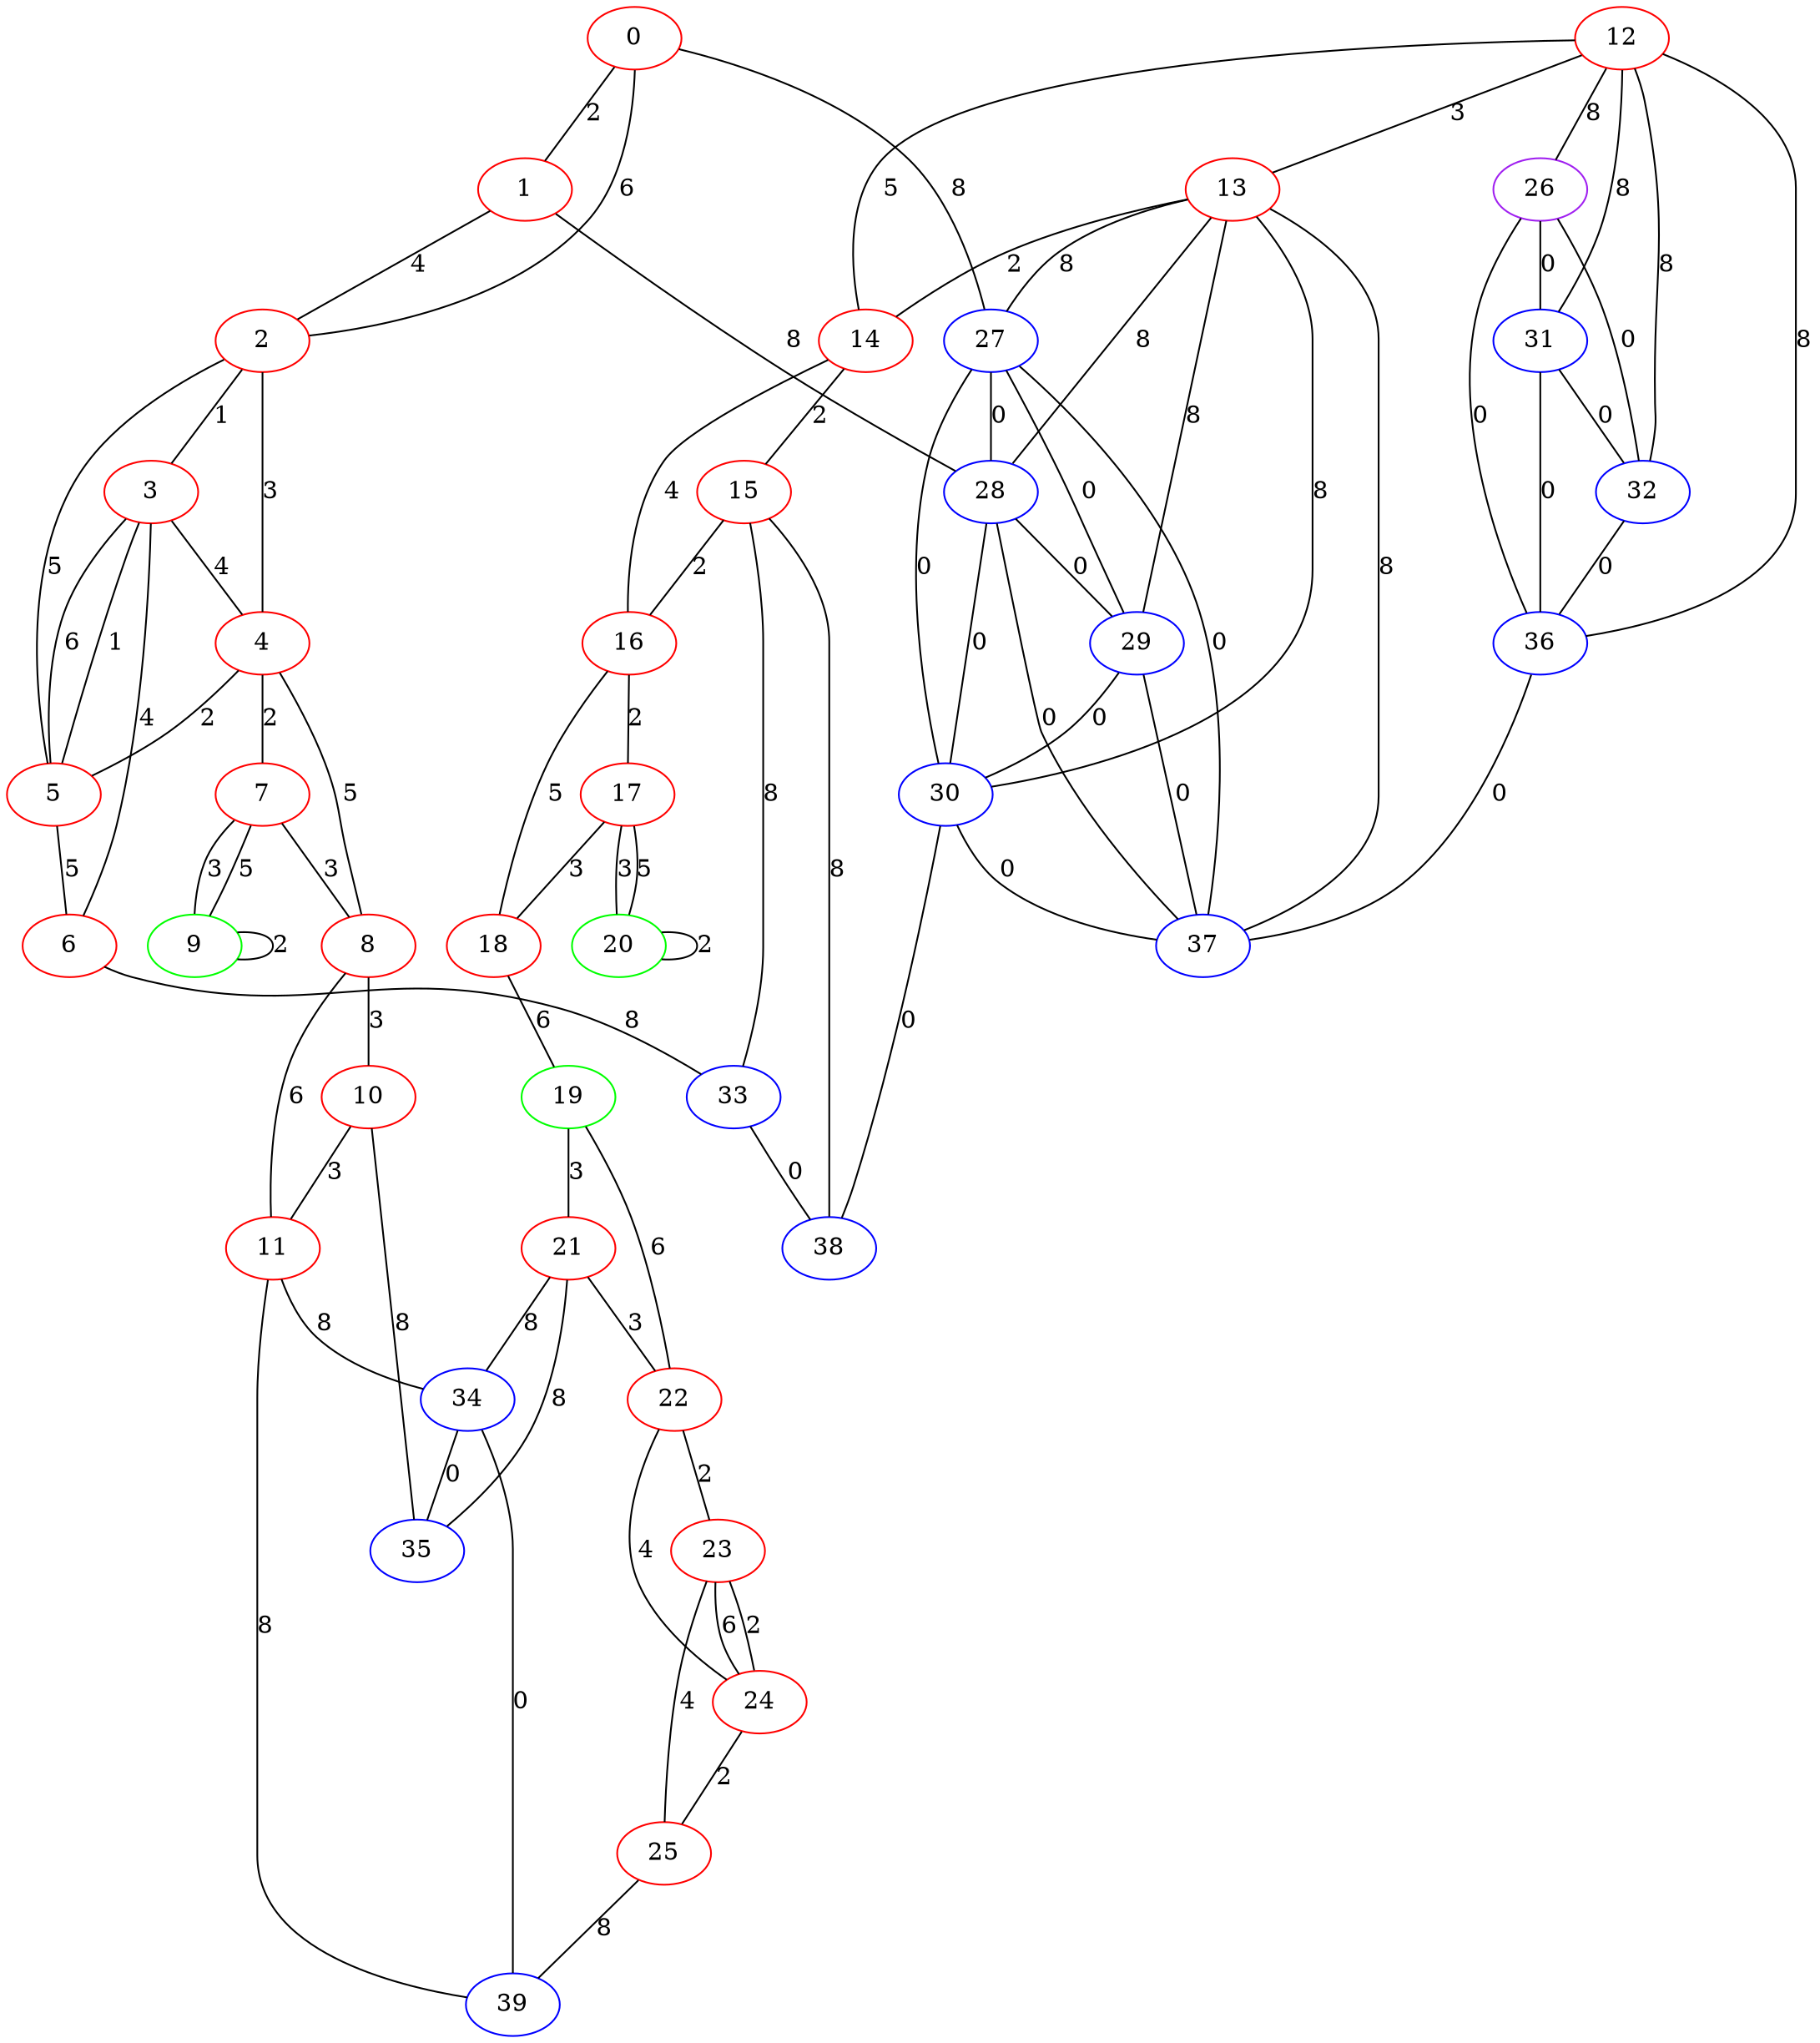 graph "" {
0 [color=red, weight=1];
1 [color=red, weight=1];
2 [color=red, weight=1];
3 [color=red, weight=1];
4 [color=red, weight=1];
5 [color=red, weight=1];
6 [color=red, weight=1];
7 [color=red, weight=1];
8 [color=red, weight=1];
9 [color=green, weight=2];
10 [color=red, weight=1];
11 [color=red, weight=1];
12 [color=red, weight=1];
13 [color=red, weight=1];
14 [color=red, weight=1];
15 [color=red, weight=1];
16 [color=red, weight=1];
17 [color=red, weight=1];
18 [color=red, weight=1];
19 [color=green, weight=2];
20 [color=green, weight=2];
21 [color=red, weight=1];
22 [color=red, weight=1];
23 [color=red, weight=1];
24 [color=red, weight=1];
25 [color=red, weight=1];
26 [color=purple, weight=4];
27 [color=blue, weight=3];
28 [color=blue, weight=3];
29 [color=blue, weight=3];
30 [color=blue, weight=3];
31 [color=blue, weight=3];
32 [color=blue, weight=3];
33 [color=blue, weight=3];
34 [color=blue, weight=3];
35 [color=blue, weight=3];
36 [color=blue, weight=3];
37 [color=blue, weight=3];
38 [color=blue, weight=3];
39 [color=blue, weight=3];
0 -- 1  [key=0, label=2];
0 -- 2  [key=0, label=6];
0 -- 27  [key=0, label=8];
1 -- 2  [key=0, label=4];
1 -- 28  [key=0, label=8];
2 -- 3  [key=0, label=1];
2 -- 4  [key=0, label=3];
2 -- 5  [key=0, label=5];
3 -- 4  [key=0, label=4];
3 -- 5  [key=0, label=1];
3 -- 5  [key=1, label=6];
3 -- 6  [key=0, label=4];
4 -- 8  [key=0, label=5];
4 -- 5  [key=0, label=2];
4 -- 7  [key=0, label=2];
5 -- 6  [key=0, label=5];
6 -- 33  [key=0, label=8];
7 -- 8  [key=0, label=3];
7 -- 9  [key=0, label=5];
7 -- 9  [key=1, label=3];
8 -- 10  [key=0, label=3];
8 -- 11  [key=0, label=6];
9 -- 9  [key=0, label=2];
10 -- 35  [key=0, label=8];
10 -- 11  [key=0, label=3];
11 -- 34  [key=0, label=8];
11 -- 39  [key=0, label=8];
12 -- 32  [key=0, label=8];
12 -- 36  [key=0, label=8];
12 -- 13  [key=0, label=3];
12 -- 14  [key=0, label=5];
12 -- 26  [key=0, label=8];
12 -- 31  [key=0, label=8];
13 -- 37  [key=0, label=8];
13 -- 14  [key=0, label=2];
13 -- 27  [key=0, label=8];
13 -- 28  [key=0, label=8];
13 -- 29  [key=0, label=8];
13 -- 30  [key=0, label=8];
14 -- 16  [key=0, label=4];
14 -- 15  [key=0, label=2];
15 -- 16  [key=0, label=2];
15 -- 33  [key=0, label=8];
15 -- 38  [key=0, label=8];
16 -- 17  [key=0, label=2];
16 -- 18  [key=0, label=5];
17 -- 18  [key=0, label=3];
17 -- 20  [key=0, label=5];
17 -- 20  [key=1, label=3];
18 -- 19  [key=0, label=6];
19 -- 21  [key=0, label=3];
19 -- 22  [key=0, label=6];
20 -- 20  [key=0, label=2];
21 -- 35  [key=0, label=8];
21 -- 34  [key=0, label=8];
21 -- 22  [key=0, label=3];
22 -- 24  [key=0, label=4];
22 -- 23  [key=0, label=2];
23 -- 24  [key=0, label=2];
23 -- 24  [key=1, label=6];
23 -- 25  [key=0, label=4];
24 -- 25  [key=0, label=2];
25 -- 39  [key=0, label=8];
26 -- 32  [key=0, label=0];
26 -- 36  [key=0, label=0];
26 -- 31  [key=0, label=0];
27 -- 37  [key=0, label=0];
27 -- 28  [key=0, label=0];
27 -- 29  [key=0, label=0];
27 -- 30  [key=0, label=0];
28 -- 37  [key=0, label=0];
28 -- 29  [key=0, label=0];
28 -- 30  [key=0, label=0];
29 -- 37  [key=0, label=0];
29 -- 30  [key=0, label=0];
30 -- 37  [key=0, label=0];
30 -- 38  [key=0, label=0];
31 -- 32  [key=0, label=0];
31 -- 36  [key=0, label=0];
32 -- 36  [key=0, label=0];
33 -- 38  [key=0, label=0];
34 -- 35  [key=0, label=0];
34 -- 39  [key=0, label=0];
36 -- 37  [key=0, label=0];
}
